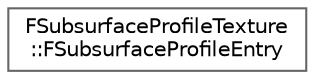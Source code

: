 digraph "Graphical Class Hierarchy"
{
 // INTERACTIVE_SVG=YES
 // LATEX_PDF_SIZE
  bgcolor="transparent";
  edge [fontname=Helvetica,fontsize=10,labelfontname=Helvetica,labelfontsize=10];
  node [fontname=Helvetica,fontsize=10,shape=box,height=0.2,width=0.4];
  rankdir="LR";
  Node0 [id="Node000000",label="FSubsurfaceProfileTexture\l::FSubsurfaceProfileEntry",height=0.2,width=0.4,color="grey40", fillcolor="white", style="filled",URL="$db/d06/structFSubsurfaceProfileTexture_1_1FSubsurfaceProfileEntry.html",tooltip=" "];
}
